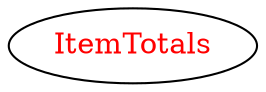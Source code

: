 digraph dependencyGraph {
 concentrate=true;
 ranksep="2.0";
 rankdir="LR"; 
 splines="ortho";
"ItemTotals" [fontcolor="red"];
}